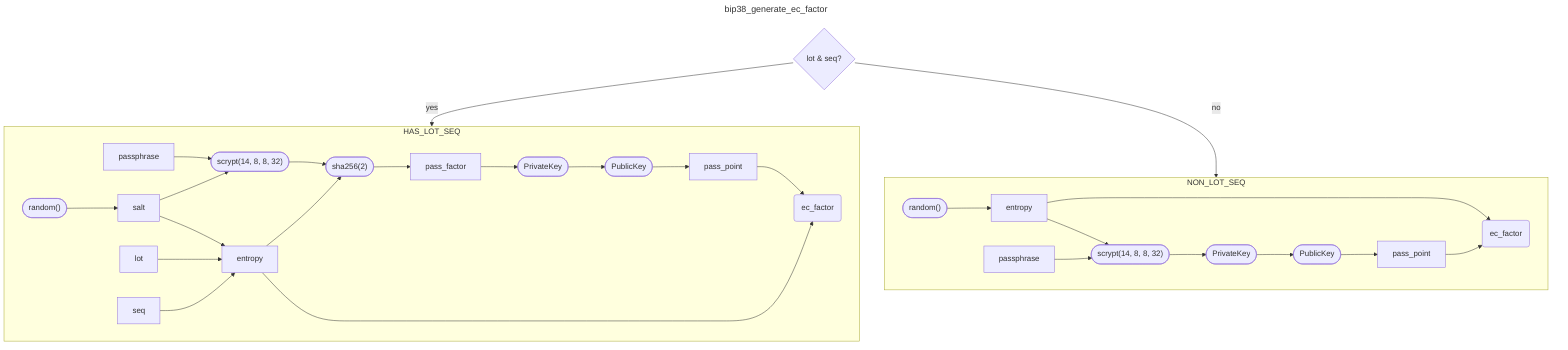 ---
title: bip38_generate_ec_factor
---

flowchart TD
    lot_seq{"lot & seq?"} -->|yes| HAS_LOT_SEQ
    lot_seq -->|no| NON_LOT_SEQ
    subgraph HAS_LOT_SEQ
      passphrase --> pre_factor(["scrypt(14, 8, 8, 32)"])
      R(["random()"]) --> salt --> pre_factor
      salt & lot & seq --> entropy
      pre_factor & entropy --> sha256(["sha256(2)"]) --> pass_factor
      pass_factor --> pk(["PrivateKey"]) --> pubk(["PublicKey"]) --> pass_point
      entropy & pass_point --> ec_factor(ec_factor)
    end
    subgraph NON_LOT_SEQ
      R2(["random()"]) --> entropy2[entropy] --> pass_factor2
      passphrase2[passphrase] --> pass_factor2(["scrypt(14, 8, 8, 32)"])
      pass_factor2 --> pk2(["PrivateKey"]) --> pubk2(["PublicKey"]) --> pass_point2["pass_point"]
      pass_point2 & entropy2 --> ec_factor2(ec_factor)
    end